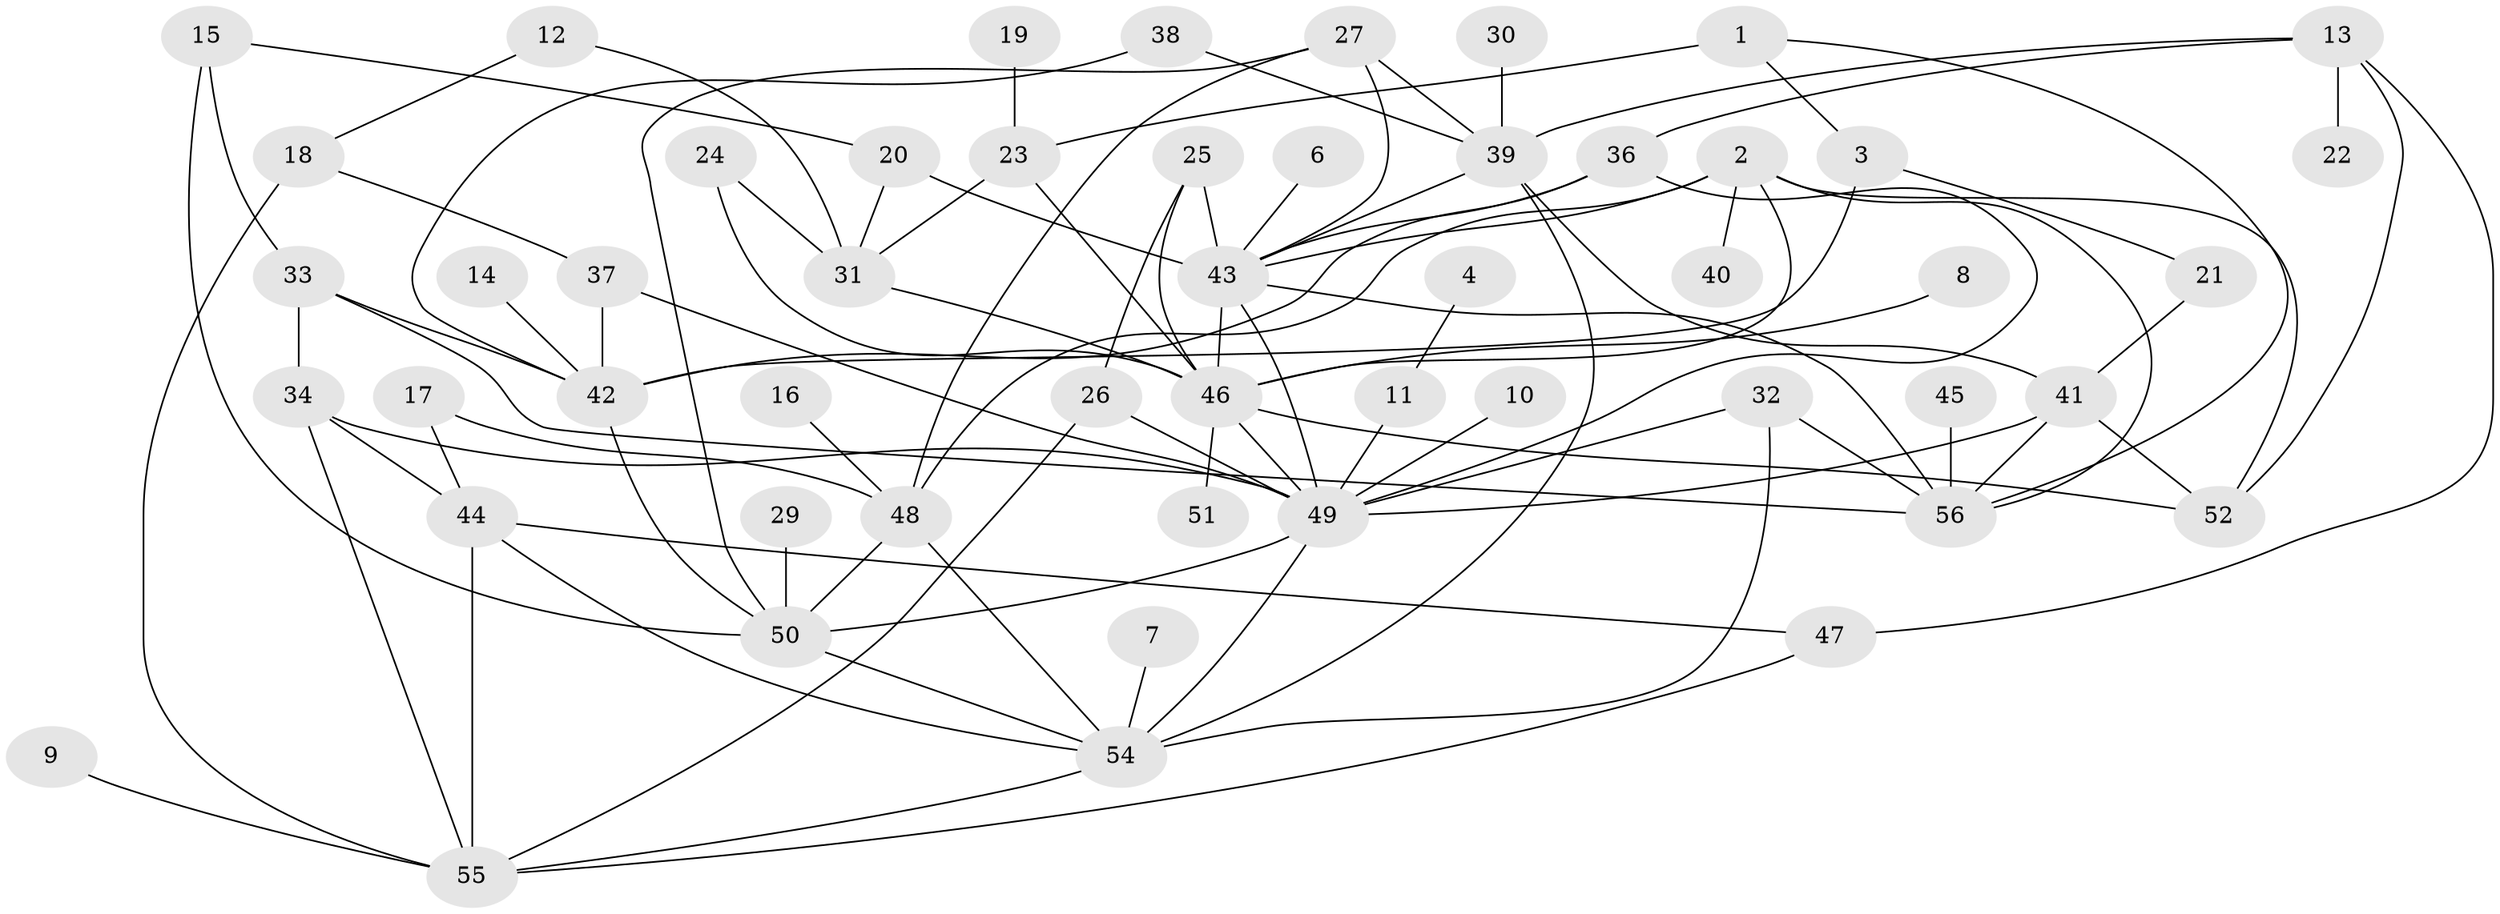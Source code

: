 // original degree distribution, {2: 0.25, 4: 0.13392857142857142, 7: 0.017857142857142856, 1: 0.21428571428571427, 3: 0.21428571428571427, 6: 0.044642857142857144, 5: 0.07142857142857142, 0: 0.03571428571428571, 8: 0.017857142857142856}
// Generated by graph-tools (version 1.1) at 2025/49/03/09/25 03:49:04]
// undirected, 52 vertices, 94 edges
graph export_dot {
graph [start="1"]
  node [color=gray90,style=filled];
  1;
  2;
  3;
  4;
  6;
  7;
  8;
  9;
  10;
  11;
  12;
  13;
  14;
  15;
  16;
  17;
  18;
  19;
  20;
  21;
  22;
  23;
  24;
  25;
  26;
  27;
  29;
  30;
  31;
  32;
  33;
  34;
  36;
  37;
  38;
  39;
  40;
  41;
  42;
  43;
  44;
  45;
  46;
  47;
  48;
  49;
  50;
  51;
  52;
  54;
  55;
  56;
  1 -- 3 [weight=1.0];
  1 -- 23 [weight=2.0];
  1 -- 56 [weight=1.0];
  2 -- 40 [weight=1.0];
  2 -- 43 [weight=1.0];
  2 -- 46 [weight=1.0];
  2 -- 48 [weight=1.0];
  2 -- 52 [weight=1.0];
  2 -- 56 [weight=1.0];
  3 -- 21 [weight=1.0];
  3 -- 42 [weight=2.0];
  4 -- 11 [weight=1.0];
  6 -- 43 [weight=1.0];
  7 -- 54 [weight=1.0];
  8 -- 46 [weight=1.0];
  9 -- 55 [weight=1.0];
  10 -- 49 [weight=1.0];
  11 -- 49 [weight=1.0];
  12 -- 18 [weight=1.0];
  12 -- 31 [weight=1.0];
  13 -- 22 [weight=1.0];
  13 -- 36 [weight=1.0];
  13 -- 39 [weight=1.0];
  13 -- 47 [weight=1.0];
  13 -- 52 [weight=1.0];
  14 -- 42 [weight=1.0];
  15 -- 20 [weight=1.0];
  15 -- 33 [weight=1.0];
  15 -- 50 [weight=1.0];
  16 -- 48 [weight=1.0];
  17 -- 44 [weight=1.0];
  17 -- 48 [weight=1.0];
  18 -- 37 [weight=1.0];
  18 -- 55 [weight=1.0];
  19 -- 23 [weight=1.0];
  20 -- 31 [weight=1.0];
  20 -- 43 [weight=1.0];
  21 -- 41 [weight=1.0];
  23 -- 31 [weight=1.0];
  23 -- 46 [weight=1.0];
  24 -- 31 [weight=1.0];
  24 -- 46 [weight=1.0];
  25 -- 26 [weight=1.0];
  25 -- 43 [weight=2.0];
  25 -- 46 [weight=1.0];
  26 -- 49 [weight=1.0];
  26 -- 55 [weight=1.0];
  27 -- 39 [weight=1.0];
  27 -- 43 [weight=1.0];
  27 -- 48 [weight=1.0];
  27 -- 50 [weight=1.0];
  29 -- 50 [weight=1.0];
  30 -- 39 [weight=1.0];
  31 -- 46 [weight=1.0];
  32 -- 49 [weight=1.0];
  32 -- 54 [weight=1.0];
  32 -- 56 [weight=1.0];
  33 -- 34 [weight=1.0];
  33 -- 42 [weight=1.0];
  33 -- 56 [weight=1.0];
  34 -- 44 [weight=1.0];
  34 -- 49 [weight=1.0];
  34 -- 55 [weight=1.0];
  36 -- 42 [weight=1.0];
  36 -- 43 [weight=1.0];
  36 -- 49 [weight=1.0];
  37 -- 42 [weight=1.0];
  37 -- 49 [weight=1.0];
  38 -- 39 [weight=1.0];
  38 -- 42 [weight=1.0];
  39 -- 41 [weight=1.0];
  39 -- 43 [weight=1.0];
  39 -- 54 [weight=1.0];
  41 -- 49 [weight=2.0];
  41 -- 52 [weight=1.0];
  41 -- 56 [weight=1.0];
  42 -- 50 [weight=1.0];
  43 -- 46 [weight=1.0];
  43 -- 49 [weight=1.0];
  43 -- 56 [weight=1.0];
  44 -- 47 [weight=1.0];
  44 -- 54 [weight=1.0];
  44 -- 55 [weight=1.0];
  45 -- 56 [weight=1.0];
  46 -- 49 [weight=1.0];
  46 -- 51 [weight=1.0];
  46 -- 52 [weight=1.0];
  47 -- 55 [weight=1.0];
  48 -- 50 [weight=1.0];
  48 -- 54 [weight=1.0];
  49 -- 50 [weight=1.0];
  49 -- 54 [weight=1.0];
  50 -- 54 [weight=1.0];
  54 -- 55 [weight=1.0];
}
